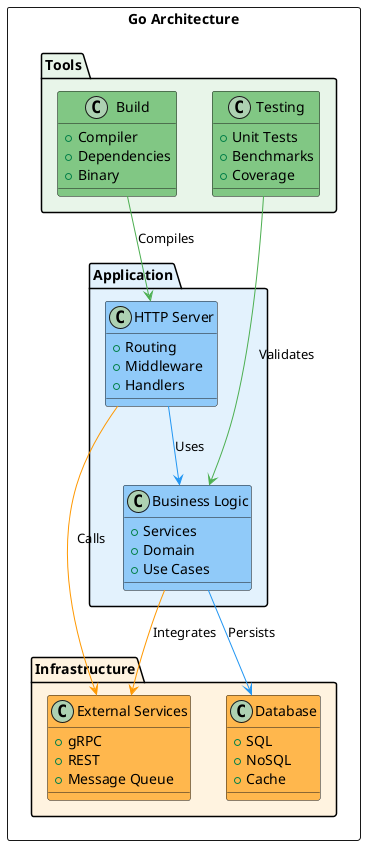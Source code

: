 @startuml "Arquitetura Go"

!define RECTANGLE class

skinparam {
    BackgroundColor transparent
    ArrowColor #2C3E50
    BorderColor #2C3E50
    FontColor #2C3E50
    FontSize 14
}

rectangle "Go Architecture" {
    package "Application" as APP #E3F2FD {
        RECTANGLE "HTTP Server" as HS #90CAF9 {
            + Routing
            + Middleware
            + Handlers
        }
        
        RECTANGLE "Business Logic" as BL #90CAF9 {
            + Services
            + Domain
            + Use Cases
        }
    }
    
    package "Infrastructure" as INF #FFF3E0 {
        RECTANGLE "Database" as DB #FFB74D {
            + SQL
            + NoSQL
            + Cache
        }
        
        RECTANGLE "External Services" as ES #FFB74D {
            + gRPC
            + REST
            + Message Queue
        }
    }
    
    package "Tools" as TLS #E8F5E9 {
        RECTANGLE "Build" as BLD #81C784 {
            + Compiler
            + Dependencies
            + Binary
        }
        
        RECTANGLE "Testing" as TST #81C784 {
            + Unit Tests
            + Benchmarks
            + Coverage
        }
    }
}

HS -[#2196F3]-> BL : "Uses"
BL -[#2196F3]-> DB : "Persists"
BL -[#FF9800]-> ES : "Integrates"
HS -[#FF9800]-> ES : "Calls"
BLD -[#4CAF50]-> HS : "Compiles"
TST -[#4CAF50]-> BL : "Validates"

@enduml 